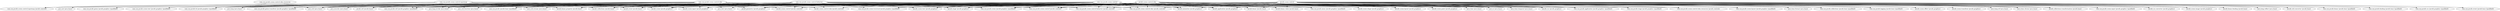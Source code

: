 digraph "javafx.controls" {
    // Path: /Users/claudiorosati/Projects/GitHubX/XAOS/xaos.demos.module/xaos.demos.simple.application.module/target/./installer-input/javafx-controls-11.0.2-mac.jar
   "com.sun.javafx.scene.control"                     -> "com.sun.javafx (javafx.base (qualified))";
   "com.sun.javafx.scene.control"                     -> "com.sun.javafx.collections (javafx.base (qualified))";
   "com.sun.javafx.scene.control"                     -> "com.sun.javafx.logging (javafx.base (qualified))";
   "com.sun.javafx.scene.control"                     -> "com.sun.javafx.menu (javafx.graphics (qualified))";
   "com.sun.javafx.scene.control"                     -> "com.sun.javafx.scene (javafx.graphics (qualified))";
   "com.sun.javafx.scene.control"                     -> "com.sun.javafx.scene.control (javafx.controls)";
   "com.sun.javafx.scene.control"                     -> "com.sun.javafx.scene.control.behavior (javafx.controls)";
   "com.sun.javafx.scene.control"                     -> "com.sun.javafx.scene.control.skin (javafx.controls)";
   "com.sun.javafx.scene.control"                     -> "com.sun.javafx.scene.control.skin.resources (javafx.controls)";
   "com.sun.javafx.scene.control"                     -> "com.sun.javafx.scene.layout (javafx.graphics (qualified))";
   "com.sun.javafx.scene.control"                     -> "com.sun.javafx.scene.traversal (javafx.graphics (qualified))";
   "com.sun.javafx.scene.control"                     -> "com.sun.javafx.util (javafx.graphics (qualified))";
   "com.sun.javafx.scene.control"                     -> "java.lang (java.base)";
   "com.sun.javafx.scene.control"                     -> "java.lang.invoke (java.base)";
   "com.sun.javafx.scene.control"                     -> "java.lang.ref (java.base)";
   "com.sun.javafx.scene.control"                     -> "java.time (java.base)";
   "com.sun.javafx.scene.control"                     -> "java.time.chrono (java.base)";
   "com.sun.javafx.scene.control"                     -> "java.time.format (java.base)";
   "com.sun.javafx.scene.control"                     -> "java.time.temporal (java.base)";
   "com.sun.javafx.scene.control"                     -> "java.util (java.base)";
   "com.sun.javafx.scene.control"                     -> "java.util.function (java.base)";
   "com.sun.javafx.scene.control"                     -> "javafx.animation (javafx.graphics)";
   "com.sun.javafx.scene.control"                     -> "javafx.application (javafx.graphics)";
   "com.sun.javafx.scene.control"                     -> "javafx.beans (javafx.base)";
   "com.sun.javafx.scene.control"                     -> "javafx.beans.property (javafx.base)";
   "com.sun.javafx.scene.control"                     -> "javafx.beans.value (javafx.base)";
   "com.sun.javafx.scene.control"                     -> "javafx.collections (javafx.base)";
   "com.sun.javafx.scene.control"                     -> "javafx.collections.transformation (javafx.base)";
   "com.sun.javafx.scene.control"                     -> "javafx.css (javafx.graphics)";
   "com.sun.javafx.scene.control"                     -> "javafx.css.converter (javafx.graphics)";
   "com.sun.javafx.scene.control"                     -> "javafx.event (javafx.base)";
   "com.sun.javafx.scene.control"                     -> "javafx.geometry (javafx.graphics)";
   "com.sun.javafx.scene.control"                     -> "javafx.scene (javafx.graphics)";
   "com.sun.javafx.scene.control"                     -> "javafx.scene.control (javafx.controls)";
   "com.sun.javafx.scene.control"                     -> "javafx.scene.control.skin (javafx.controls)";
   "com.sun.javafx.scene.control"                     -> "javafx.scene.input (javafx.graphics)";
   "com.sun.javafx.scene.control"                     -> "javafx.scene.layout (javafx.graphics)";
   "com.sun.javafx.scene.control"                     -> "javafx.scene.paint (javafx.graphics)";
   "com.sun.javafx.scene.control"                     -> "javafx.scene.shape (javafx.graphics)";
   "com.sun.javafx.scene.control"                     -> "javafx.scene.text (javafx.graphics)";
   "com.sun.javafx.scene.control"                     -> "javafx.stage (javafx.graphics)";
   "com.sun.javafx.scene.control"                     -> "javafx.util (javafx.base)";
   "com.sun.javafx.scene.control.behavior"            -> "com.sun.javafx (javafx.base (qualified))";
   "com.sun.javafx.scene.control.behavior"            -> "com.sun.javafx.application (javafx.graphics (qualified))";
   "com.sun.javafx.scene.control.behavior"            -> "com.sun.javafx.geom.transform (javafx.graphics (qualified))";
   "com.sun.javafx.scene.control.behavior"            -> "com.sun.javafx.scene (javafx.graphics (qualified))";
   "com.sun.javafx.scene.control.behavior"            -> "com.sun.javafx.scene.control (javafx.controls)";
   "com.sun.javafx.scene.control.behavior"            -> "com.sun.javafx.scene.control.behavior (javafx.controls)";
   "com.sun.javafx.scene.control.behavior"            -> "com.sun.javafx.scene.control.inputmap (javafx.controls)";
   "com.sun.javafx.scene.control.behavior"            -> "com.sun.javafx.scene.control.skin (javafx.controls)";
   "com.sun.javafx.scene.control.behavior"            -> "com.sun.javafx.scene.control.skin.resources (javafx.controls)";
   "com.sun.javafx.scene.control.behavior"            -> "com.sun.javafx.scene.traversal (javafx.graphics (qualified))";
   "com.sun.javafx.scene.control.behavior"            -> "com.sun.javafx.stage (javafx.graphics (qualified))";
   "com.sun.javafx.scene.control.behavior"            -> "com.sun.javafx.tk (javafx.graphics (qualified))";
   "com.sun.javafx.scene.control.behavior"            -> "com.sun.javafx.util (javafx.graphics (qualified))";
   "com.sun.javafx.scene.control.behavior"            -> "java.lang (java.base)";
   "com.sun.javafx.scene.control.behavior"            -> "java.lang.invoke (java.base)";
   "com.sun.javafx.scene.control.behavior"            -> "java.text (java.base)";
   "com.sun.javafx.scene.control.behavior"            -> "java.time (java.base)";
   "com.sun.javafx.scene.control.behavior"            -> "java.time.temporal (java.base)";
   "com.sun.javafx.scene.control.behavior"            -> "java.util (java.base)";
   "com.sun.javafx.scene.control.behavior"            -> "java.util.function (java.base)";
   "com.sun.javafx.scene.control.behavior"            -> "javafx.animation (javafx.graphics)";
   "com.sun.javafx.scene.control.behavior"            -> "javafx.application (javafx.graphics)";
   "com.sun.javafx.scene.control.behavior"            -> "javafx.beans (javafx.base)";
   "com.sun.javafx.scene.control.behavior"            -> "javafx.beans.property (javafx.base)";
   "com.sun.javafx.scene.control.behavior"            -> "javafx.beans.value (javafx.base)";
   "com.sun.javafx.scene.control.behavior"            -> "javafx.collections (javafx.base)";
   "com.sun.javafx.scene.control.behavior"            -> "javafx.css (javafx.graphics)";
   "com.sun.javafx.scene.control.behavior"            -> "javafx.event (javafx.base)";
   "com.sun.javafx.scene.control.behavior"            -> "javafx.geometry (javafx.graphics)";
   "com.sun.javafx.scene.control.behavior"            -> "javafx.scene (javafx.graphics)";
   "com.sun.javafx.scene.control.behavior"            -> "javafx.scene.control (javafx.controls)";
   "com.sun.javafx.scene.control.behavior"            -> "javafx.scene.control.skin (javafx.controls)";
   "com.sun.javafx.scene.control.behavior"            -> "javafx.scene.input (javafx.graphics)";
   "com.sun.javafx.scene.control.behavior"            -> "javafx.scene.text (javafx.graphics)";
   "com.sun.javafx.scene.control.behavior"            -> "javafx.stage (javafx.graphics)";
   "com.sun.javafx.scene.control.behavior"            -> "javafx.util (javafx.base)";
   "com.sun.javafx.scene.control.inputmap"            -> "com.sun.javafx.scene.control.inputmap (javafx.controls)";
   "com.sun.javafx.scene.control.inputmap"            -> "com.sun.javafx.tk (javafx.graphics (qualified))";
   "com.sun.javafx.scene.control.inputmap"            -> "com.sun.javafx.util (javafx.graphics (qualified))";
   "com.sun.javafx.scene.control.inputmap"            -> "java.lang (java.base)";
   "com.sun.javafx.scene.control.inputmap"            -> "java.lang.invoke (java.base)";
   "com.sun.javafx.scene.control.inputmap"            -> "java.util (java.base)";
   "com.sun.javafx.scene.control.inputmap"            -> "java.util.function (java.base)";
   "com.sun.javafx.scene.control.inputmap"            -> "java.util.stream (java.base)";
   "com.sun.javafx.scene.control.inputmap"            -> "javafx.beans.property (javafx.base)";
   "com.sun.javafx.scene.control.inputmap"            -> "javafx.collections (javafx.base)";
   "com.sun.javafx.scene.control.inputmap"            -> "javafx.event (javafx.base)";
   "com.sun.javafx.scene.control.inputmap"            -> "javafx.scene (javafx.graphics)";
   "com.sun.javafx.scene.control.inputmap"            -> "javafx.scene.input (javafx.graphics)";
   "com.sun.javafx.scene.control.inputmap"            -> "javafx.util (javafx.base)";
   "com.sun.javafx.scene.control.skin"                -> "com.sun.javafx (javafx.base (qualified))";
   "com.sun.javafx.scene.control.skin"                -> "com.sun.javafx.geom (javafx.graphics (qualified))";
   "com.sun.javafx.scene.control.skin"                -> "com.sun.javafx.scene (javafx.graphics (qualified))";
   "com.sun.javafx.scene.control.skin"                -> "com.sun.javafx.scene.control (javafx.controls)";
   "com.sun.javafx.scene.control.skin"                -> "com.sun.javafx.scene.control.behavior (javafx.controls)";
   "com.sun.javafx.scene.control.skin"                -> "com.sun.javafx.scene.control.skin (javafx.controls)";
   "com.sun.javafx.scene.control.skin"                -> "com.sun.javafx.scene.text (javafx.graphics (qualified))";
   "com.sun.javafx.scene.control.skin"                -> "com.sun.javafx.tk (javafx.graphics (qualified))";
   "com.sun.javafx.scene.control.skin"                -> "com.sun.javafx.util (javafx.graphics (qualified))";
   "com.sun.javafx.scene.control.skin"                -> "java.io (java.base)";
   "com.sun.javafx.scene.control.skin"                -> "java.lang (java.base)";
   "com.sun.javafx.scene.control.skin"                -> "java.lang.invoke (java.base)";
   "com.sun.javafx.scene.control.skin"                -> "java.net (java.base)";
   "com.sun.javafx.scene.control.skin"                -> "java.security (java.base)";
   "com.sun.javafx.scene.control.skin"                -> "java.text (java.base)";
   "com.sun.javafx.scene.control.skin"                -> "java.util (java.base)";
   "com.sun.javafx.scene.control.skin"                -> "java.util.function (java.base)";
   "com.sun.javafx.scene.control.skin"                -> "javafx.animation (javafx.graphics)";
   "com.sun.javafx.scene.control.skin"                -> "javafx.application (javafx.graphics)";
   "com.sun.javafx.scene.control.skin"                -> "javafx.beans (javafx.base)";
   "com.sun.javafx.scene.control.skin"                -> "javafx.beans.property (javafx.base)";
   "com.sun.javafx.scene.control.skin"                -> "javafx.beans.value (javafx.base)";
   "com.sun.javafx.scene.control.skin"                -> "javafx.collections (javafx.base)";
   "com.sun.javafx.scene.control.skin"                -> "javafx.event (javafx.base)";
   "com.sun.javafx.scene.control.skin"                -> "javafx.geometry (javafx.graphics)";
   "com.sun.javafx.scene.control.skin"                -> "javafx.scene (javafx.graphics)";
   "com.sun.javafx.scene.control.skin"                -> "javafx.scene.control (javafx.controls)";
   "com.sun.javafx.scene.control.skin"                -> "javafx.scene.control.skin (javafx.controls)";
   "com.sun.javafx.scene.control.skin"                -> "javafx.scene.input (javafx.graphics)";
   "com.sun.javafx.scene.control.skin"                -> "javafx.scene.layout (javafx.graphics)";
   "com.sun.javafx.scene.control.skin"                -> "javafx.scene.paint (javafx.graphics)";
   "com.sun.javafx.scene.control.skin"                -> "javafx.scene.text (javafx.graphics)";
   "com.sun.javafx.scene.control.skin"                -> "javafx.stage (javafx.graphics)";
   "com.sun.javafx.scene.control.skin"                -> "javafx.util (javafx.base)";
   "com.sun.javafx.scene.control.skin.resources"      -> "java.lang (java.base)";
   "com.sun.javafx.scene.control.skin.resources"      -> "java.util (java.base)";
   "javafx.scene.control"                             -> "com.sun.javafx.application (javafx.graphics (qualified))";
   "javafx.scene.control"                             -> "com.sun.javafx.beans (javafx.base (qualified))";
   "javafx.scene.control"                             -> "com.sun.javafx.binding (javafx.base (qualified))";
   "javafx.scene.control"                             -> "com.sun.javafx.collections (javafx.base (qualified))";
   "javafx.scene.control"                             -> "com.sun.javafx.css (javafx.graphics (qualified))";
   "javafx.scene.control"                             -> "com.sun.javafx.event (javafx.base (qualified))";
   "javafx.scene.control"                             -> "com.sun.javafx.logging (javafx.base (qualified))";
   "javafx.scene.control"                             -> "com.sun.javafx.scene (javafx.graphics (qualified))";
   "javafx.scene.control"                             -> "com.sun.javafx.scene.control (javafx.controls)";
   "javafx.scene.control"                             -> "com.sun.javafx.scene.control.behavior (javafx.controls)";
   "javafx.scene.control"                             -> "com.sun.javafx.scene.control.skin (javafx.controls)";
   "javafx.scene.control"                             -> "com.sun.javafx.scene.control.skin.resources (javafx.controls)";
   "javafx.scene.control"                             -> "com.sun.javafx.scene.layout (javafx.graphics (qualified))";
   "javafx.scene.control"                             -> "com.sun.javafx.stage (javafx.graphics (qualified))";
   "javafx.scene.control"                             -> "com.sun.javafx.util (javafx.graphics (qualified))";
   "javafx.scene.control"                             -> "java.io (java.base)";
   "javafx.scene.control"                             -> "java.lang (java.base)";
   "javafx.scene.control"                             -> "java.lang.invoke (java.base)";
   "javafx.scene.control"                             -> "java.lang.ref (java.base)";
   "javafx.scene.control"                             -> "java.lang.reflect (java.base)";
   "javafx.scene.control"                             -> "java.text (java.base)";
   "javafx.scene.control"                             -> "java.time (java.base)";
   "javafx.scene.control"                             -> "java.time.chrono (java.base)";
   "javafx.scene.control"                             -> "java.time.format (java.base)";
   "javafx.scene.control"                             -> "java.time.temporal (java.base)";
   "javafx.scene.control"                             -> "java.util (java.base)";
   "javafx.scene.control"                             -> "java.util.function (java.base)";
   "javafx.scene.control"                             -> "java.util.stream (java.base)";
   "javafx.scene.control"                             -> "javafx.animation (javafx.graphics)";
   "javafx.scene.control"                             -> "javafx.application (javafx.graphics)";
   "javafx.scene.control"                             -> "javafx.beans (javafx.base)";
   "javafx.scene.control"                             -> "javafx.beans.binding (javafx.base)";
   "javafx.scene.control"                             -> "javafx.beans.property (javafx.base)";
   "javafx.scene.control"                             -> "javafx.beans.value (javafx.base)";
   "javafx.scene.control"                             -> "javafx.collections (javafx.base)";
   "javafx.scene.control"                             -> "javafx.collections.transformation (javafx.base)";
   "javafx.scene.control"                             -> "javafx.css (javafx.graphics)";
   "javafx.scene.control"                             -> "javafx.css.converter (javafx.graphics)";
   "javafx.scene.control"                             -> "javafx.event (javafx.base)";
   "javafx.scene.control"                             -> "javafx.geometry (javafx.graphics)";
   "javafx.scene.control"                             -> "javafx.scene (javafx.graphics)";
   "javafx.scene.control"                             -> "javafx.scene.control (javafx.controls)";
   "javafx.scene.control"                             -> "javafx.scene.control.skin (javafx.controls)";
   "javafx.scene.control"                             -> "javafx.scene.image (javafx.graphics)";
   "javafx.scene.control"                             -> "javafx.scene.input (javafx.graphics)";
   "javafx.scene.control"                             -> "javafx.scene.layout (javafx.graphics)";
   "javafx.scene.control"                             -> "javafx.scene.paint (javafx.graphics)";
   "javafx.scene.control"                             -> "javafx.scene.text (javafx.graphics)";
   "javafx.scene.control"                             -> "javafx.stage (javafx.graphics)";
   "javafx.scene.control"                             -> "javafx.util (javafx.base)";
   "javafx.scene.control"                             -> "javafx.util.converter (javafx.base)";
   "javafx.scene.control.skin"                        -> "com.sun.javafx (javafx.base (qualified))";
   "javafx.scene.control.skin"                        -> "com.sun.javafx.logging (javafx.base (qualified))";
   "javafx.scene.control.skin"                        -> "com.sun.javafx.menu (javafx.graphics (qualified))";
   "javafx.scene.control.skin"                        -> "com.sun.javafx.scene (javafx.graphics (qualified))";
   "javafx.scene.control.skin"                        -> "com.sun.javafx.scene.control (javafx.controls)";
   "javafx.scene.control.skin"                        -> "com.sun.javafx.scene.control.behavior (javafx.controls)";
   "javafx.scene.control.skin"                        -> "com.sun.javafx.scene.control.skin (javafx.controls)";
   "javafx.scene.control.skin"                        -> "com.sun.javafx.scene.control.skin.resources (javafx.controls)";
   "javafx.scene.control.skin"                        -> "com.sun.javafx.scene.input (javafx.graphics (qualified))";
   "javafx.scene.control.skin"                        -> "com.sun.javafx.scene.traversal (javafx.graphics (qualified))";
   "javafx.scene.control.skin"                        -> "com.sun.javafx.tk (javafx.graphics (qualified))";
   "javafx.scene.control.skin"                        -> "com.sun.javafx.util (javafx.graphics (qualified))";
   "javafx.scene.control.skin"                        -> "java.io (java.base)";
   "javafx.scene.control.skin"                        -> "java.lang (java.base)";
   "javafx.scene.control.skin"                        -> "java.lang.invoke (java.base)";
   "javafx.scene.control.skin"                        -> "java.lang.ref (java.base)";
   "javafx.scene.control.skin"                        -> "java.security (java.base)";
   "javafx.scene.control.skin"                        -> "java.time (java.base)";
   "javafx.scene.control.skin"                        -> "java.time.chrono (java.base)";
   "javafx.scene.control.skin"                        -> "java.time.temporal (java.base)";
   "javafx.scene.control.skin"                        -> "java.util (java.base)";
   "javafx.scene.control.skin"                        -> "java.util.function (java.base)";
   "javafx.scene.control.skin"                        -> "javafx.animation (javafx.graphics)";
   "javafx.scene.control.skin"                        -> "javafx.application (javafx.graphics)";
   "javafx.scene.control.skin"                        -> "javafx.beans (javafx.base)";
   "javafx.scene.control.skin"                        -> "javafx.beans.binding (javafx.base)";
   "javafx.scene.control.skin"                        -> "javafx.beans.property (javafx.base)";
   "javafx.scene.control.skin"                        -> "javafx.beans.value (javafx.base)";
   "javafx.scene.control.skin"                        -> "javafx.collections (javafx.base)";
   "javafx.scene.control.skin"                        -> "javafx.collections.transformation (javafx.base)";
   "javafx.scene.control.skin"                        -> "javafx.css (javafx.graphics)";
   "javafx.scene.control.skin"                        -> "javafx.css.converter (javafx.graphics)";
   "javafx.scene.control.skin"                        -> "javafx.event (javafx.base)";
   "javafx.scene.control.skin"                        -> "javafx.geometry (javafx.graphics)";
   "javafx.scene.control.skin"                        -> "javafx.scene (javafx.graphics)";
   "javafx.scene.control.skin"                        -> "javafx.scene.control (javafx.controls)";
   "javafx.scene.control.skin"                        -> "javafx.scene.control.skin (javafx.controls)";
   "javafx.scene.control.skin"                        -> "javafx.scene.effect (javafx.graphics)";
   "javafx.scene.control.skin"                        -> "javafx.scene.image (javafx.graphics)";
   "javafx.scene.control.skin"                        -> "javafx.scene.input (javafx.graphics)";
   "javafx.scene.control.skin"                        -> "javafx.scene.layout (javafx.graphics)";
   "javafx.scene.control.skin"                        -> "javafx.scene.paint (javafx.graphics)";
   "javafx.scene.control.skin"                        -> "javafx.scene.shape (javafx.graphics)";
   "javafx.scene.control.skin"                        -> "javafx.scene.text (javafx.graphics)";
   "javafx.scene.control.skin"                        -> "javafx.scene.transform (javafx.graphics)";
   "javafx.scene.control.skin"                        -> "javafx.stage (javafx.graphics)";
   "javafx.scene.control.skin"                        -> "javafx.util (javafx.base)";
}
